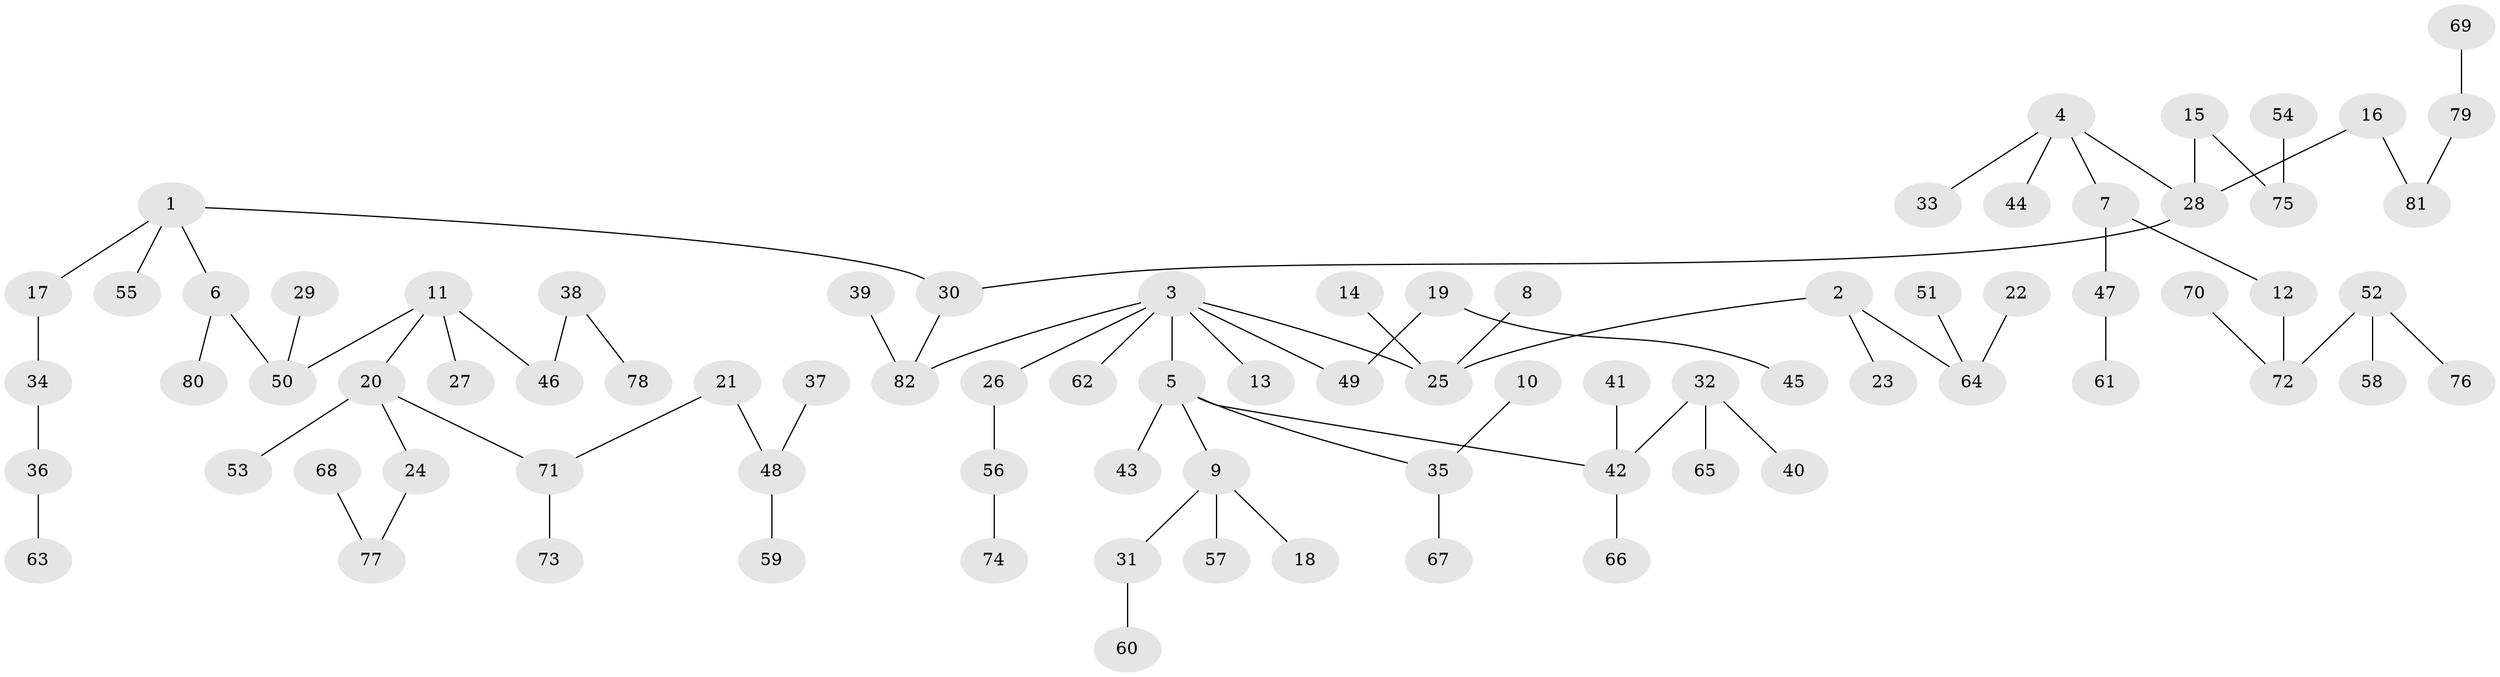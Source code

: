 // original degree distribution, {4: 0.0962962962962963, 8: 0.007407407407407408, 5: 0.044444444444444446, 2: 0.25925925925925924, 3: 0.1037037037037037, 1: 0.4888888888888889}
// Generated by graph-tools (version 1.1) at 2025/37/03/04/25 23:37:15]
// undirected, 82 vertices, 81 edges
graph export_dot {
  node [color=gray90,style=filled];
  1;
  2;
  3;
  4;
  5;
  6;
  7;
  8;
  9;
  10;
  11;
  12;
  13;
  14;
  15;
  16;
  17;
  18;
  19;
  20;
  21;
  22;
  23;
  24;
  25;
  26;
  27;
  28;
  29;
  30;
  31;
  32;
  33;
  34;
  35;
  36;
  37;
  38;
  39;
  40;
  41;
  42;
  43;
  44;
  45;
  46;
  47;
  48;
  49;
  50;
  51;
  52;
  53;
  54;
  55;
  56;
  57;
  58;
  59;
  60;
  61;
  62;
  63;
  64;
  65;
  66;
  67;
  68;
  69;
  70;
  71;
  72;
  73;
  74;
  75;
  76;
  77;
  78;
  79;
  80;
  81;
  82;
  1 -- 6 [weight=1.0];
  1 -- 17 [weight=1.0];
  1 -- 30 [weight=1.0];
  1 -- 55 [weight=1.0];
  2 -- 23 [weight=1.0];
  2 -- 25 [weight=1.0];
  2 -- 64 [weight=1.0];
  3 -- 5 [weight=1.0];
  3 -- 13 [weight=1.0];
  3 -- 25 [weight=1.0];
  3 -- 26 [weight=1.0];
  3 -- 49 [weight=1.0];
  3 -- 62 [weight=1.0];
  3 -- 82 [weight=1.0];
  4 -- 7 [weight=1.0];
  4 -- 28 [weight=1.0];
  4 -- 33 [weight=1.0];
  4 -- 44 [weight=1.0];
  5 -- 9 [weight=1.0];
  5 -- 35 [weight=1.0];
  5 -- 42 [weight=1.0];
  5 -- 43 [weight=1.0];
  6 -- 50 [weight=1.0];
  6 -- 80 [weight=1.0];
  7 -- 12 [weight=1.0];
  7 -- 47 [weight=1.0];
  8 -- 25 [weight=1.0];
  9 -- 18 [weight=1.0];
  9 -- 31 [weight=1.0];
  9 -- 57 [weight=1.0];
  10 -- 35 [weight=1.0];
  11 -- 20 [weight=1.0];
  11 -- 27 [weight=1.0];
  11 -- 46 [weight=1.0];
  11 -- 50 [weight=1.0];
  12 -- 72 [weight=1.0];
  14 -- 25 [weight=1.0];
  15 -- 28 [weight=1.0];
  15 -- 75 [weight=1.0];
  16 -- 28 [weight=1.0];
  16 -- 81 [weight=1.0];
  17 -- 34 [weight=1.0];
  19 -- 45 [weight=1.0];
  19 -- 49 [weight=1.0];
  20 -- 24 [weight=1.0];
  20 -- 53 [weight=1.0];
  20 -- 71 [weight=1.0];
  21 -- 48 [weight=1.0];
  21 -- 71 [weight=1.0];
  22 -- 64 [weight=1.0];
  24 -- 77 [weight=1.0];
  26 -- 56 [weight=1.0];
  28 -- 30 [weight=1.0];
  29 -- 50 [weight=1.0];
  30 -- 82 [weight=1.0];
  31 -- 60 [weight=1.0];
  32 -- 40 [weight=1.0];
  32 -- 42 [weight=1.0];
  32 -- 65 [weight=1.0];
  34 -- 36 [weight=1.0];
  35 -- 67 [weight=1.0];
  36 -- 63 [weight=1.0];
  37 -- 48 [weight=1.0];
  38 -- 46 [weight=1.0];
  38 -- 78 [weight=1.0];
  39 -- 82 [weight=1.0];
  41 -- 42 [weight=1.0];
  42 -- 66 [weight=1.0];
  47 -- 61 [weight=1.0];
  48 -- 59 [weight=1.0];
  51 -- 64 [weight=1.0];
  52 -- 58 [weight=1.0];
  52 -- 72 [weight=1.0];
  52 -- 76 [weight=1.0];
  54 -- 75 [weight=1.0];
  56 -- 74 [weight=1.0];
  68 -- 77 [weight=1.0];
  69 -- 79 [weight=1.0];
  70 -- 72 [weight=1.0];
  71 -- 73 [weight=1.0];
  79 -- 81 [weight=1.0];
}
